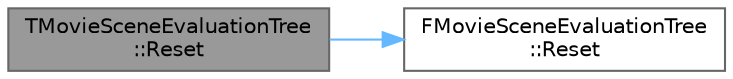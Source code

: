 digraph "TMovieSceneEvaluationTree::Reset"
{
 // INTERACTIVE_SVG=YES
 // LATEX_PDF_SIZE
  bgcolor="transparent";
  edge [fontname=Helvetica,fontsize=10,labelfontname=Helvetica,labelfontsize=10];
  node [fontname=Helvetica,fontsize=10,shape=box,height=0.2,width=0.4];
  rankdir="LR";
  Node1 [id="Node000001",label="TMovieSceneEvaluationTree\l::Reset",height=0.2,width=0.4,color="gray40", fillcolor="grey60", style="filled", fontcolor="black",tooltip="Reset this tree."];
  Node1 -> Node2 [id="edge1_Node000001_Node000002",color="steelblue1",style="solid",tooltip=" "];
  Node2 [id="Node000002",label="FMovieSceneEvaluationTree\l::Reset",height=0.2,width=0.4,color="grey40", fillcolor="white", style="filled",URL="$db/d77/structFMovieSceneEvaluationTree.html#aea7350bca94ef19d907e1882d81f2b57",tooltip=" "];
}
